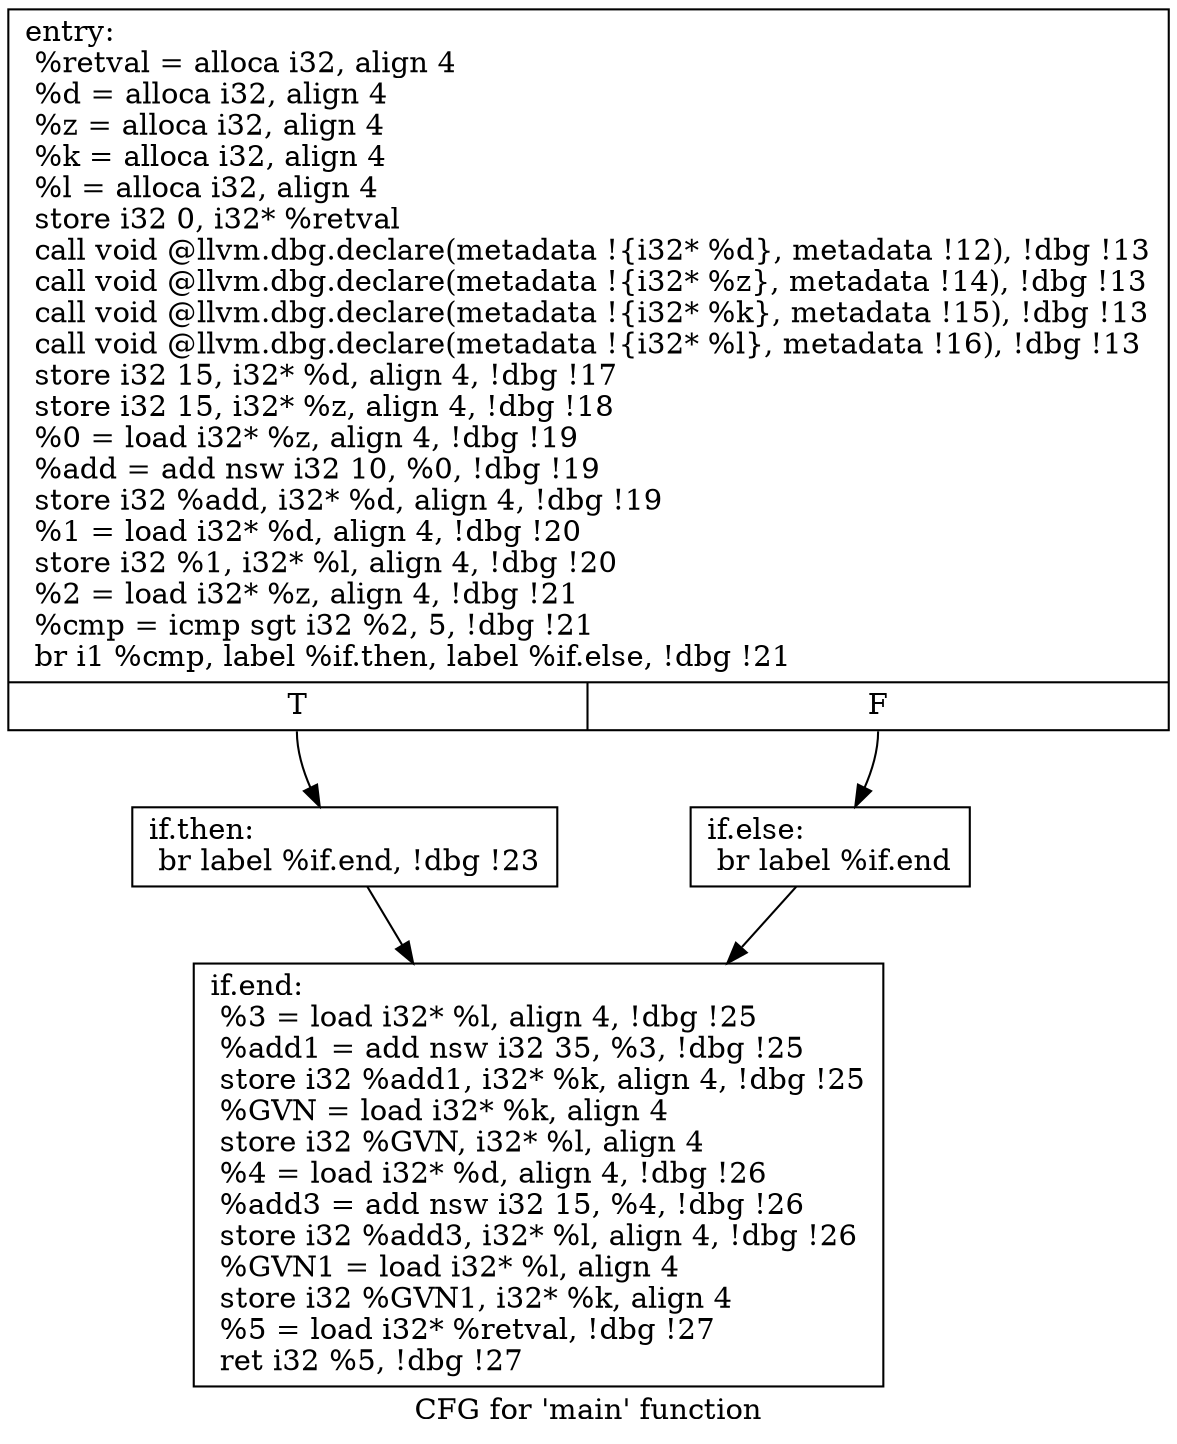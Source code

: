 digraph "CFG for 'main' function" {
	label="CFG for 'main' function";

	Node0x1b1ecd0 [shape=record,label="{entry:\l  %retval = alloca i32, align 4\l  %d = alloca i32, align 4\l  %z = alloca i32, align 4\l  %k = alloca i32, align 4\l  %l = alloca i32, align 4\l  store i32 0, i32* %retval\l  call void @llvm.dbg.declare(metadata !\{i32* %d\}, metadata !12), !dbg !13\l  call void @llvm.dbg.declare(metadata !\{i32* %z\}, metadata !14), !dbg !13\l  call void @llvm.dbg.declare(metadata !\{i32* %k\}, metadata !15), !dbg !13\l  call void @llvm.dbg.declare(metadata !\{i32* %l\}, metadata !16), !dbg !13\l  store i32 15, i32* %d, align 4, !dbg !17\l  store i32 15, i32* %z, align 4, !dbg !18\l  %0 = load i32* %z, align 4, !dbg !19\l  %add = add nsw i32 10, %0, !dbg !19\l  store i32 %add, i32* %d, align 4, !dbg !19\l  %1 = load i32* %d, align 4, !dbg !20\l  store i32 %1, i32* %l, align 4, !dbg !20\l  %2 = load i32* %z, align 4, !dbg !21\l  %cmp = icmp sgt i32 %2, 5, !dbg !21\l  br i1 %cmp, label %if.then, label %if.else, !dbg !21\l|{<s0>T|<s1>F}}"];
	Node0x1b1ecd0:s0 -> Node0x1b1a630;
	Node0x1b1ecd0:s1 -> Node0x1b1a690;
	Node0x1b1a630 [shape=record,label="{if.then:                                          \l  br label %if.end, !dbg !23\l}"];
	Node0x1b1a630 -> Node0x1b1a6f0;
	Node0x1b1a690 [shape=record,label="{if.else:                                          \l  br label %if.end\l}"];
	Node0x1b1a690 -> Node0x1b1a6f0;
	Node0x1b1a6f0 [shape=record,label="{if.end:                                           \l  %3 = load i32* %l, align 4, !dbg !25\l  %add1 = add nsw i32 35, %3, !dbg !25\l  store i32 %add1, i32* %k, align 4, !dbg !25\l  %GVN = load i32* %k, align 4\l  store i32 %GVN, i32* %l, align 4\l  %4 = load i32* %d, align 4, !dbg !26\l  %add3 = add nsw i32 15, %4, !dbg !26\l  store i32 %add3, i32* %l, align 4, !dbg !26\l  %GVN1 = load i32* %l, align 4\l  store i32 %GVN1, i32* %k, align 4\l  %5 = load i32* %retval, !dbg !27\l  ret i32 %5, !dbg !27\l}"];
}
